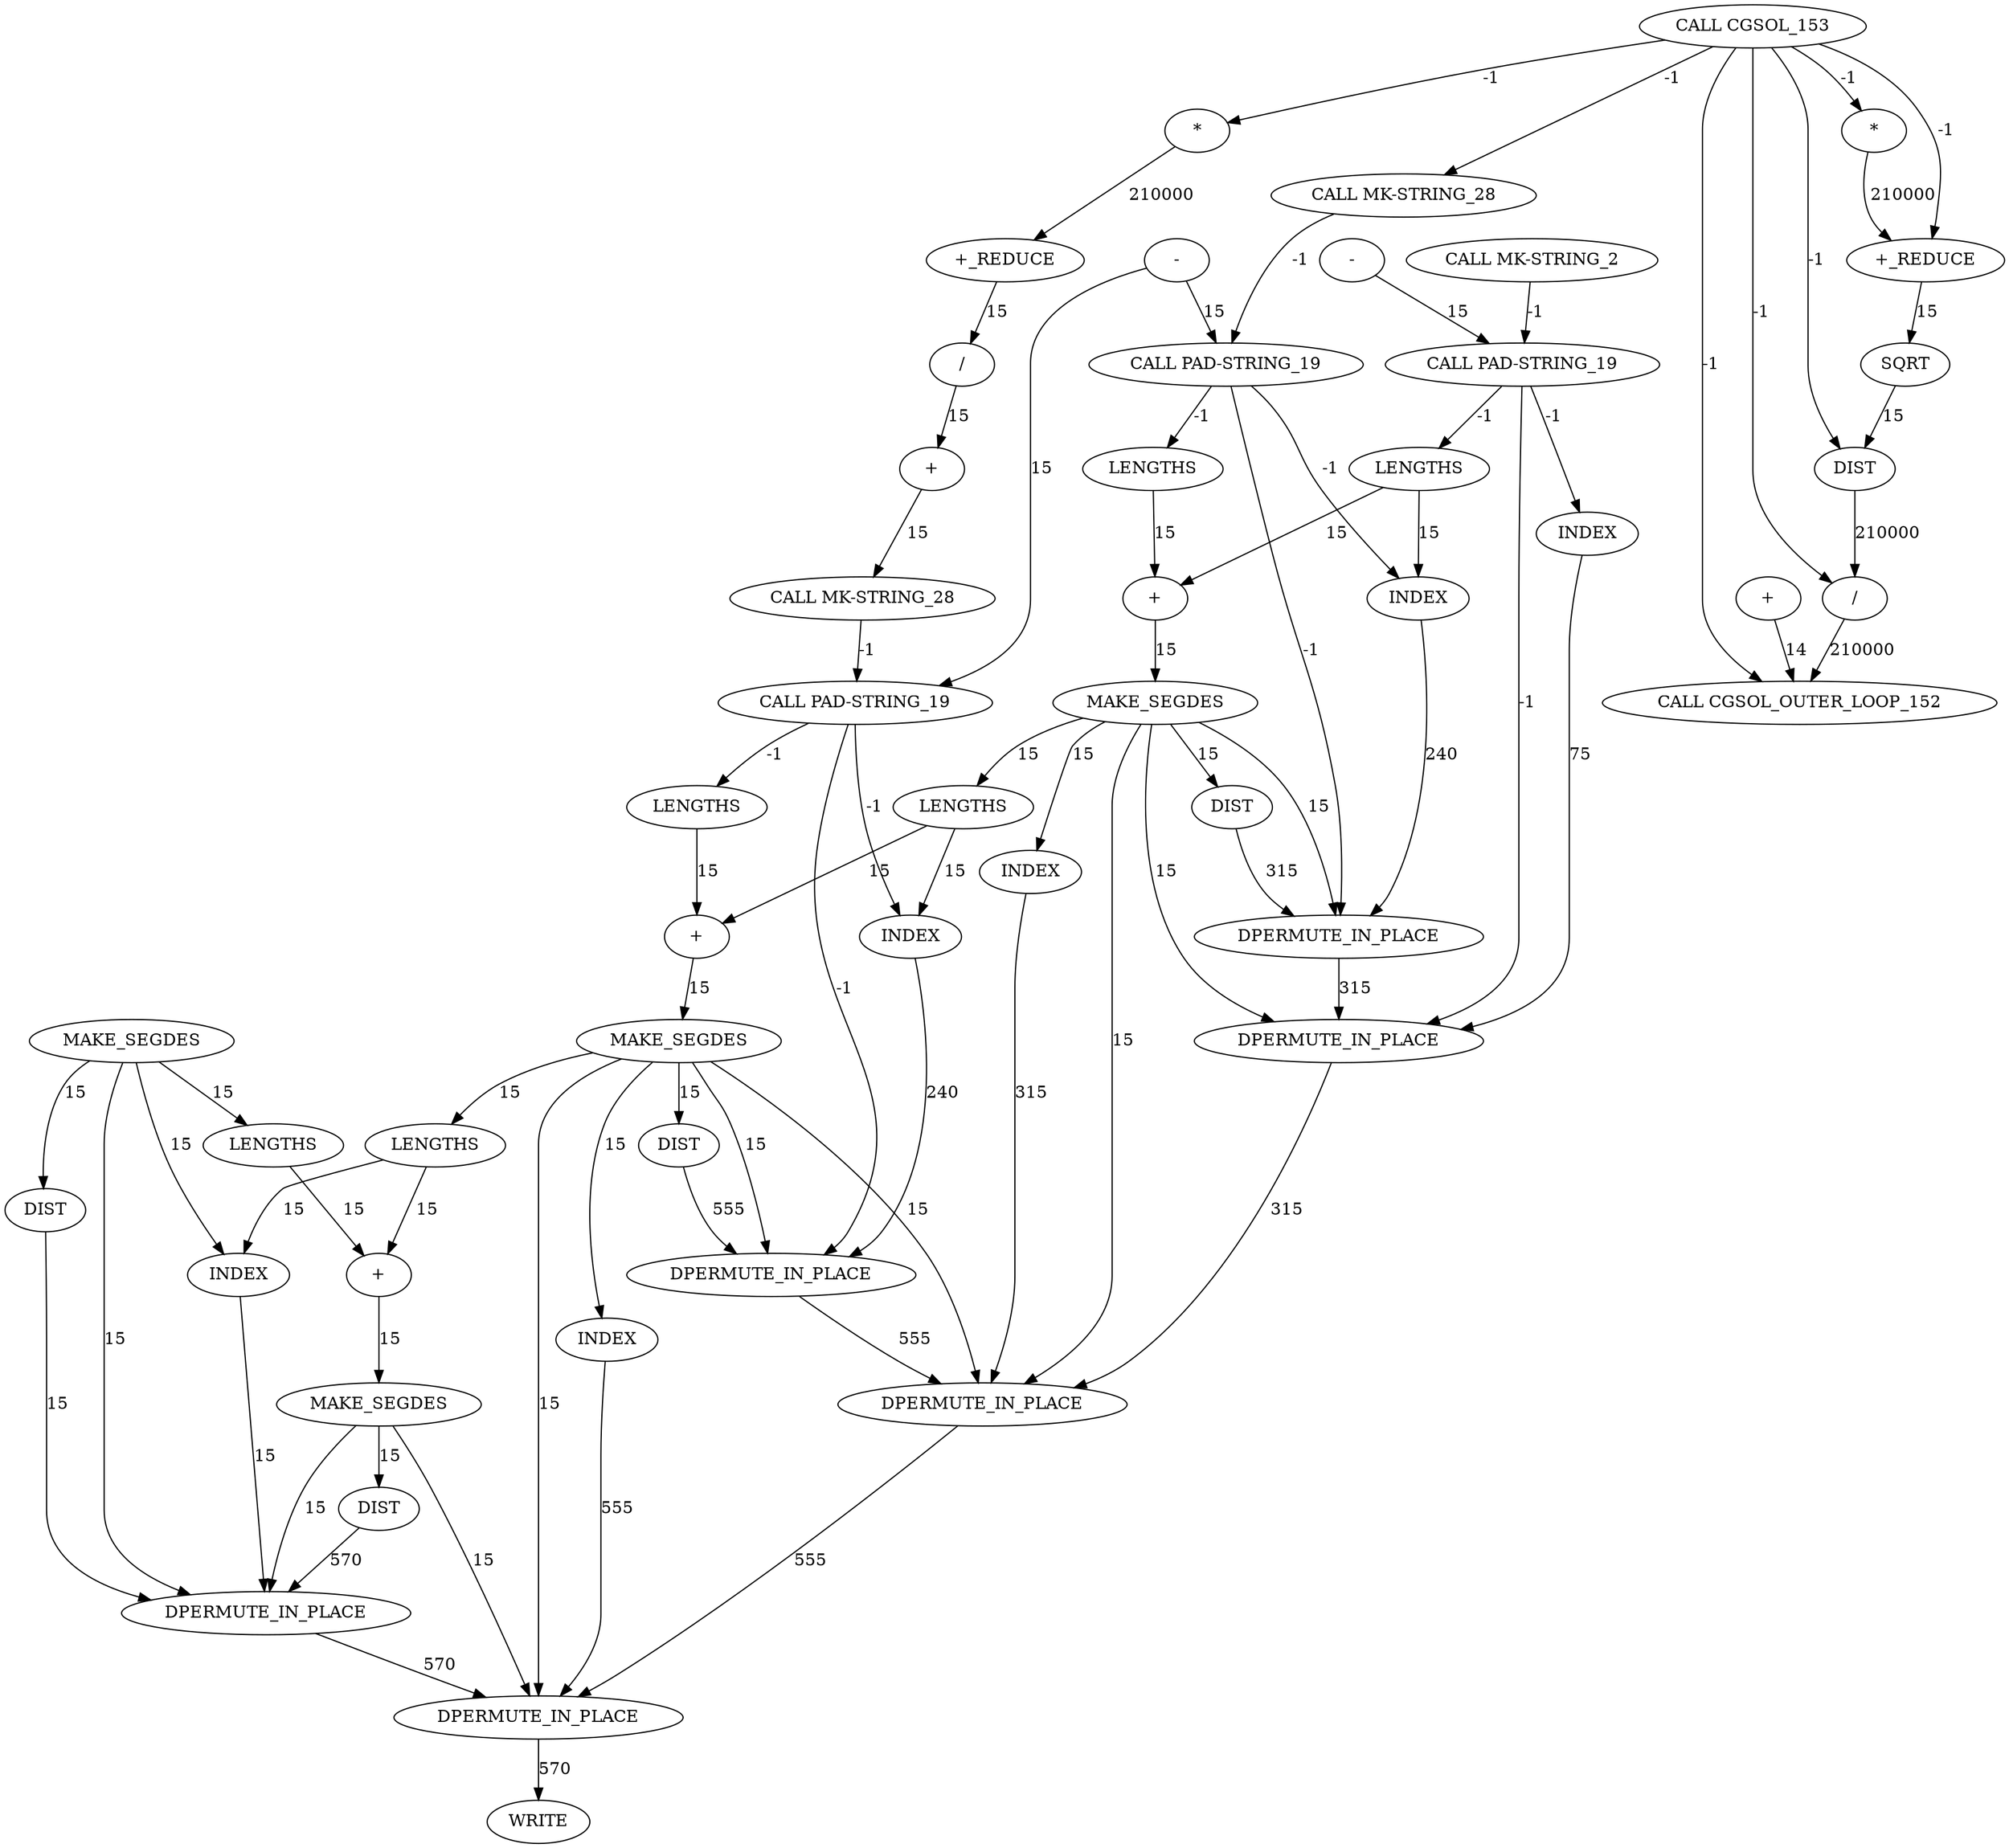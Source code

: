 digraph {
	cg_A_INST_2482 [label="CALL MK-STRING_28" cost=0]
	cg_A_INST_13297 [label="/" cost=3485]
	cg_A_INST_2474 [label="CALL PAD-STRING_19" cost=0]
	cg_A_INST_13341 [label=MAKE_SEGDES cost=435]
	cg_A_INST_13404 [label=LENGTHS cost=477]
	cg_A_INST_13449 [label=DIST cost=817]
	cg_A_INST_13317 [label=LENGTHS cost=477]
	cg_A_INST_13410 [label=MAKE_SEGDES cost=474]
	cg_A_INST_13293 [label="+_REDUCE" cost=25542]
	cg_A_INST_13546 [label="/" cost=66949]
	cg_A_INST_13386 [label=LENGTHS cost=4225]
	cg_A_INST_13336 [label="+" cost=476]
	cg_A_INST_13347 [label=DIST cost=518]
	cg_A_INST_13313 [label=INDEX cost=3526]
	cg_A_INST_16443 [label=DPERMUTE_IN_PLACE cost=1891]
	cg_A_INST_16438 [label=DPERMUTE_IN_PLACE cost=2924]
	cg_A_INST_13335 [label=LENGTHS cost=435]
	cg_A_INST_16439 [label=DPERMUTE_IN_PLACE cost=732]
	cg_A_INST_13443 [label=MAKE_SEGDES cost=391]
	cg_A_INST_13325 [label=INDEX cost=4472]
	cg_A_INST_13405 [label="+" cost=520]
	cg_A_INST_13303 [label="-" cost=687]
	cg_A_INST_16440 [label=DPERMUTE_IN_PLACE cost=6320]
	cg_A_INST_13300 [label="-" cost=516]
	cg_A_INST_13463 [label=LENGTHS cost=477]
	cg_A_INST_16442 [label=DPERMUTE_IN_PLACE cost=2365]
	cg_A_INST_2469 [label="+" cost=12810]
	cg_A_INST_2528 [label="CALL CGSOL_OUTER_LOOP_152" cost=0]
	cg_A_INST_2471 [label="CALL MK-STRING_2" cost=0]
	cg_A_INST_16441 [label=DPERMUTE_IN_PLACE cost=1801]
	cg_A_INST_13536 [label="+_REDUCE" cost=25972]
	cg_A_INST_2479 [label="CALL PAD-STRING_19" cost=0]
	cg_A_INST_2462 [label="CALL CGSOL_153" cost=0]
	cg_A_INST_13538 [label=SQRT cost=478]
	cg_A_INST_13382 [label=INDEX cost=3311]
	cg_A_INST_2476 [label="CALL MK-STRING_28" cost=0]
	cg_A_INST_13471 [label=INDEX cost=3698]
	cg_A_INST_2485 [label="CALL PAD-STRING_19" cost=0]
	cg_A_INST_13481 [label=LENGTHS cost=477]
	cg_A_INST_13541 [label=DIST cost=474]
	cg_A_INST_13517 [label=WRITE cost=0]
	cg_A_INST_13416 [label=DIST cost=519]
	cg_A_INST_13493 [label=DIST cost=603]
	cg_A_INST_13482 [label="+" cost=649]
	cg_A_INST_13394 [label=INDEX cost=3612]
	cg_A_INST_13459 [label=INDEX cost=3525]
	cg_A_INST_2525 [label="+" cost=435]
	cg_A_INST_13291 [label="*" cost=214699]
	cg_A_INST_13487 [label=MAKE_SEGDES cost=477]
	cg_A_INST_13534 [label="*" cost=69228]
	cg_A_INST_2482 -> cg_A_INST_2485 [label=-1 cost=-1]
	cg_A_INST_13297 -> cg_A_INST_2469 [label=15 cost=15]
	cg_A_INST_2474 -> cg_A_INST_13313 [label=-1 cost=-1]
	cg_A_INST_2474 -> cg_A_INST_13317 [label=-1 cost=-1]
	cg_A_INST_2474 -> cg_A_INST_16439 [label=-1 cost=-1]
	cg_A_INST_13341 -> cg_A_INST_13347 [label=15 cost=15]
	cg_A_INST_13341 -> cg_A_INST_16438 [label=15 cost=15]
	cg_A_INST_13341 -> cg_A_INST_16439 [label=15 cost=15]
	cg_A_INST_13341 -> cg_A_INST_13382 [label=15 cost=15]
	cg_A_INST_13341 -> cg_A_INST_13386 [label=15 cost=15]
	cg_A_INST_13341 -> cg_A_INST_16441 [label=15 cost=15]
	cg_A_INST_13404 -> cg_A_INST_13405 [label=15 cost=15]
	cg_A_INST_13449 -> cg_A_INST_16442 [label=15 cost=15]
	cg_A_INST_13317 -> cg_A_INST_13325 [label=15 cost=15]
	cg_A_INST_13317 -> cg_A_INST_13336 [label=15 cost=15]
	cg_A_INST_13410 -> cg_A_INST_13416 [label=15 cost=15]
	cg_A_INST_13410 -> cg_A_INST_16440 [label=15 cost=15]
	cg_A_INST_13410 -> cg_A_INST_16441 [label=15 cost=15]
	cg_A_INST_13410 -> cg_A_INST_13459 [label=15 cost=15]
	cg_A_INST_13410 -> cg_A_INST_13463 [label=15 cost=15]
	cg_A_INST_13410 -> cg_A_INST_16443 [label=15 cost=15]
	cg_A_INST_13293 -> cg_A_INST_13297 [label=15 cost=15]
	cg_A_INST_13546 -> cg_A_INST_2528 [label=210000 cost=210000]
	cg_A_INST_13386 -> cg_A_INST_13394 [label=15 cost=15]
	cg_A_INST_13386 -> cg_A_INST_13405 [label=15 cost=15]
	cg_A_INST_13336 -> cg_A_INST_13341 [label=15 cost=15]
	cg_A_INST_13347 -> cg_A_INST_16438 [label=315 cost=315]
	cg_A_INST_13313 -> cg_A_INST_16439 [label=75 cost=75]
	cg_A_INST_16443 -> cg_A_INST_13517 [label=570 cost=570]
	cg_A_INST_16438 -> cg_A_INST_16439 [label=315 cost=315]
	cg_A_INST_13335 -> cg_A_INST_13336 [label=15 cost=15]
	cg_A_INST_16439 -> cg_A_INST_16441 [label=315 cost=315]
	cg_A_INST_13443 -> cg_A_INST_13449 [label=15 cost=15]
	cg_A_INST_13443 -> cg_A_INST_13471 [label=15 cost=15]
	cg_A_INST_13443 -> cg_A_INST_13481 [label=15 cost=15]
	cg_A_INST_13443 -> cg_A_INST_16442 [label=15 cost=15]
	cg_A_INST_13325 -> cg_A_INST_16438 [label=240 cost=240]
	cg_A_INST_13405 -> cg_A_INST_13410 [label=15 cost=15]
	cg_A_INST_13303 -> cg_A_INST_2479 [label=15 cost=15]
	cg_A_INST_13303 -> cg_A_INST_2485 [label=15 cost=15]
	cg_A_INST_16440 -> cg_A_INST_16441 [label=555 cost=555]
	cg_A_INST_13300 -> cg_A_INST_2474 [label=15 cost=15]
	cg_A_INST_13463 -> cg_A_INST_13471 [label=15 cost=15]
	cg_A_INST_13463 -> cg_A_INST_13482 [label=15 cost=15]
	cg_A_INST_16442 -> cg_A_INST_16443 [label=570 cost=570]
	cg_A_INST_2469 -> cg_A_INST_2482 [label=15 cost=15]
	cg_A_INST_2471 -> cg_A_INST_2474 [label=-1 cost=-1]
	cg_A_INST_16441 -> cg_A_INST_16443 [label=555 cost=555]
	cg_A_INST_13536 -> cg_A_INST_13538 [label=15 cost=15]
	cg_A_INST_2479 -> cg_A_INST_13325 [label=-1 cost=-1]
	cg_A_INST_2479 -> cg_A_INST_13335 [label=-1 cost=-1]
	cg_A_INST_2479 -> cg_A_INST_16438 [label=-1 cost=-1]
	cg_A_INST_2462 -> cg_A_INST_13291 [label=-1 cost=-1]
	cg_A_INST_2462 -> cg_A_INST_2476 [label=-1 cost=-1]
	cg_A_INST_2462 -> cg_A_INST_13534 [label=-1 cost=-1]
	cg_A_INST_2462 -> cg_A_INST_13536 [label=-1 cost=-1]
	cg_A_INST_2462 -> cg_A_INST_13541 [label=-1 cost=-1]
	cg_A_INST_2462 -> cg_A_INST_13546 [label=-1 cost=-1]
	cg_A_INST_2462 -> cg_A_INST_2528 [label=-1 cost=-1]
	cg_A_INST_13538 -> cg_A_INST_13541 [label=15 cost=15]
	cg_A_INST_13382 -> cg_A_INST_16441 [label=315 cost=315]
	cg_A_INST_2476 -> cg_A_INST_2479 [label=-1 cost=-1]
	cg_A_INST_13471 -> cg_A_INST_16442 [label=15 cost=15]
	cg_A_INST_2485 -> cg_A_INST_13394 [label=-1 cost=-1]
	cg_A_INST_2485 -> cg_A_INST_13404 [label=-1 cost=-1]
	cg_A_INST_2485 -> cg_A_INST_16440 [label=-1 cost=-1]
	cg_A_INST_13481 -> cg_A_INST_13482 [label=15 cost=15]
	cg_A_INST_13541 -> cg_A_INST_13546 [label=210000 cost=210000]
	cg_A_INST_13416 -> cg_A_INST_16440 [label=555 cost=555]
	cg_A_INST_13493 -> cg_A_INST_16442 [label=570 cost=570]
	cg_A_INST_13482 -> cg_A_INST_13487 [label=15 cost=15]
	cg_A_INST_13394 -> cg_A_INST_16440 [label=240 cost=240]
	cg_A_INST_13459 -> cg_A_INST_16443 [label=555 cost=555]
	cg_A_INST_2525 -> cg_A_INST_2528 [label=14 cost=14]
	cg_A_INST_13291 -> cg_A_INST_13293 [label=210000 cost=210000]
	cg_A_INST_13487 -> cg_A_INST_13493 [label=15 cost=15]
	cg_A_INST_13487 -> cg_A_INST_16442 [label=15 cost=15]
	cg_A_INST_13487 -> cg_A_INST_16443 [label=15 cost=15]
	cg_A_INST_13534 -> cg_A_INST_13536 [label=210000 cost=210000]
}
